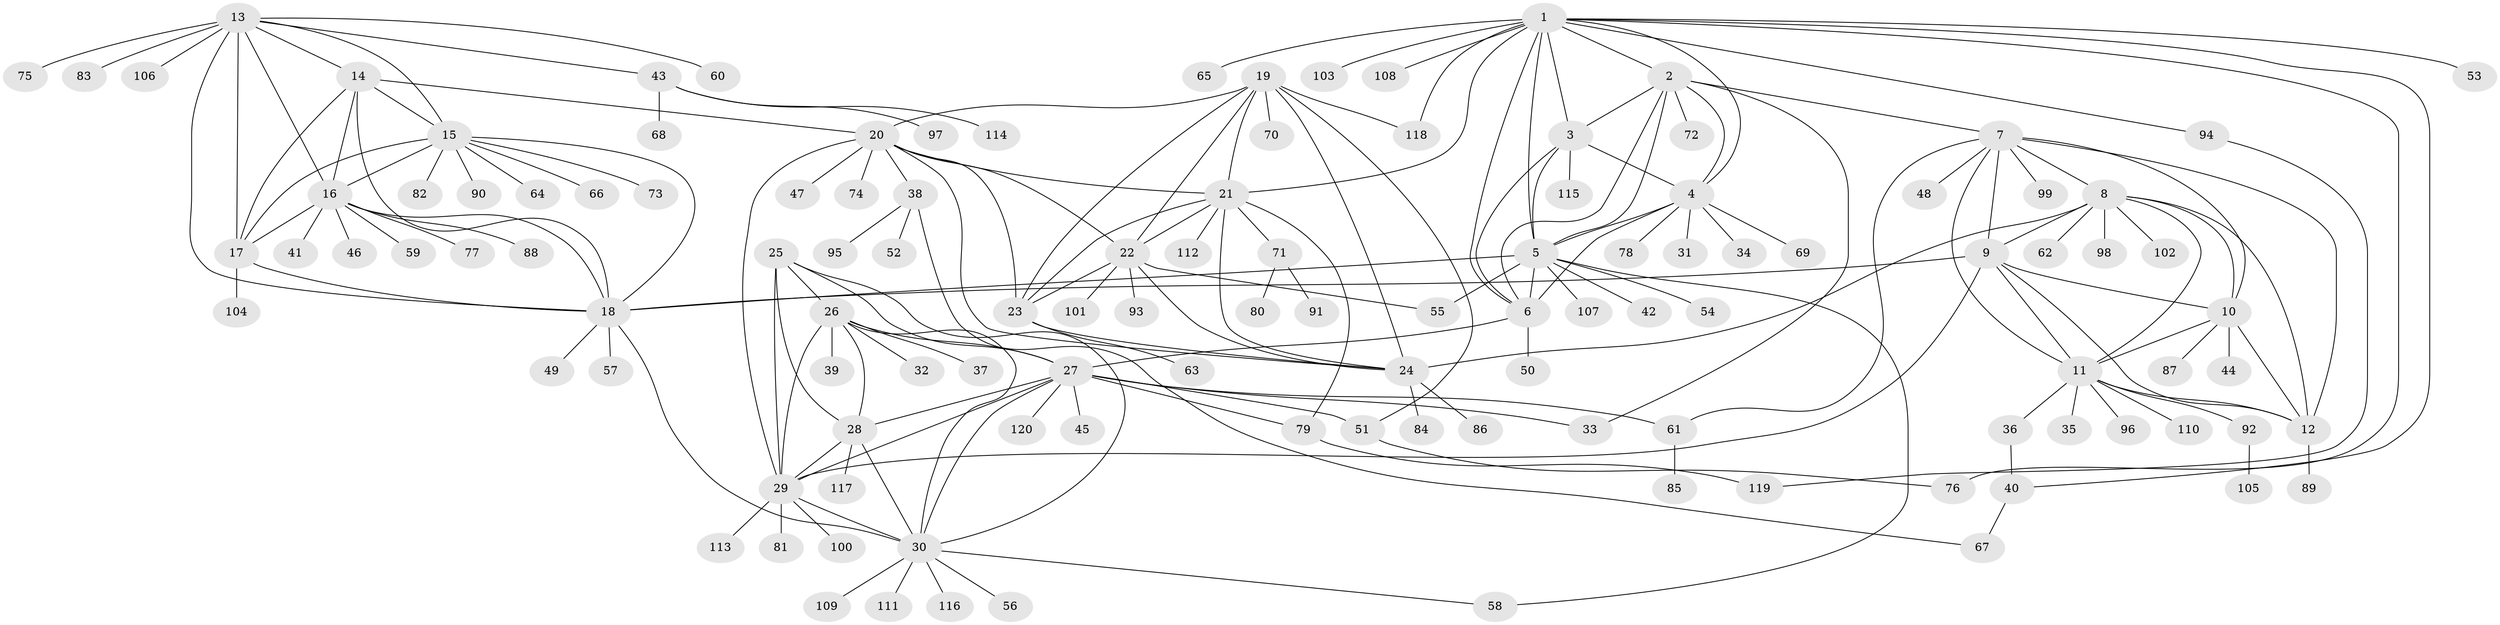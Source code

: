 // Generated by graph-tools (version 1.1) at 2025/37/03/09/25 02:37:24]
// undirected, 120 vertices, 186 edges
graph export_dot {
graph [start="1"]
  node [color=gray90,style=filled];
  1;
  2;
  3;
  4;
  5;
  6;
  7;
  8;
  9;
  10;
  11;
  12;
  13;
  14;
  15;
  16;
  17;
  18;
  19;
  20;
  21;
  22;
  23;
  24;
  25;
  26;
  27;
  28;
  29;
  30;
  31;
  32;
  33;
  34;
  35;
  36;
  37;
  38;
  39;
  40;
  41;
  42;
  43;
  44;
  45;
  46;
  47;
  48;
  49;
  50;
  51;
  52;
  53;
  54;
  55;
  56;
  57;
  58;
  59;
  60;
  61;
  62;
  63;
  64;
  65;
  66;
  67;
  68;
  69;
  70;
  71;
  72;
  73;
  74;
  75;
  76;
  77;
  78;
  79;
  80;
  81;
  82;
  83;
  84;
  85;
  86;
  87;
  88;
  89;
  90;
  91;
  92;
  93;
  94;
  95;
  96;
  97;
  98;
  99;
  100;
  101;
  102;
  103;
  104;
  105;
  106;
  107;
  108;
  109;
  110;
  111;
  112;
  113;
  114;
  115;
  116;
  117;
  118;
  119;
  120;
  1 -- 2;
  1 -- 3;
  1 -- 4;
  1 -- 5;
  1 -- 6;
  1 -- 21;
  1 -- 40;
  1 -- 53;
  1 -- 65;
  1 -- 76;
  1 -- 94;
  1 -- 103;
  1 -- 108;
  1 -- 118;
  2 -- 3;
  2 -- 4;
  2 -- 5;
  2 -- 6;
  2 -- 7;
  2 -- 33;
  2 -- 72;
  3 -- 4;
  3 -- 5;
  3 -- 6;
  3 -- 115;
  4 -- 5;
  4 -- 6;
  4 -- 31;
  4 -- 34;
  4 -- 69;
  4 -- 78;
  5 -- 6;
  5 -- 18;
  5 -- 42;
  5 -- 54;
  5 -- 55;
  5 -- 58;
  5 -- 107;
  6 -- 27;
  6 -- 50;
  7 -- 8;
  7 -- 9;
  7 -- 10;
  7 -- 11;
  7 -- 12;
  7 -- 48;
  7 -- 61;
  7 -- 99;
  8 -- 9;
  8 -- 10;
  8 -- 11;
  8 -- 12;
  8 -- 24;
  8 -- 62;
  8 -- 98;
  8 -- 102;
  9 -- 10;
  9 -- 11;
  9 -- 12;
  9 -- 18;
  9 -- 29;
  10 -- 11;
  10 -- 12;
  10 -- 44;
  10 -- 87;
  11 -- 12;
  11 -- 35;
  11 -- 36;
  11 -- 92;
  11 -- 96;
  11 -- 110;
  12 -- 89;
  13 -- 14;
  13 -- 15;
  13 -- 16;
  13 -- 17;
  13 -- 18;
  13 -- 43;
  13 -- 60;
  13 -- 75;
  13 -- 83;
  13 -- 106;
  14 -- 15;
  14 -- 16;
  14 -- 17;
  14 -- 18;
  14 -- 20;
  15 -- 16;
  15 -- 17;
  15 -- 18;
  15 -- 64;
  15 -- 66;
  15 -- 73;
  15 -- 82;
  15 -- 90;
  16 -- 17;
  16 -- 18;
  16 -- 41;
  16 -- 46;
  16 -- 59;
  16 -- 77;
  16 -- 88;
  17 -- 18;
  17 -- 104;
  18 -- 30;
  18 -- 49;
  18 -- 57;
  19 -- 20;
  19 -- 21;
  19 -- 22;
  19 -- 23;
  19 -- 24;
  19 -- 51;
  19 -- 70;
  19 -- 118;
  20 -- 21;
  20 -- 22;
  20 -- 23;
  20 -- 24;
  20 -- 29;
  20 -- 38;
  20 -- 47;
  20 -- 74;
  21 -- 22;
  21 -- 23;
  21 -- 24;
  21 -- 71;
  21 -- 79;
  21 -- 112;
  22 -- 23;
  22 -- 24;
  22 -- 55;
  22 -- 93;
  22 -- 101;
  23 -- 24;
  23 -- 63;
  24 -- 84;
  24 -- 86;
  25 -- 26;
  25 -- 27;
  25 -- 28;
  25 -- 29;
  25 -- 30;
  26 -- 27;
  26 -- 28;
  26 -- 29;
  26 -- 30;
  26 -- 32;
  26 -- 37;
  26 -- 39;
  27 -- 28;
  27 -- 29;
  27 -- 30;
  27 -- 33;
  27 -- 45;
  27 -- 51;
  27 -- 61;
  27 -- 79;
  27 -- 120;
  28 -- 29;
  28 -- 30;
  28 -- 117;
  29 -- 30;
  29 -- 81;
  29 -- 100;
  29 -- 113;
  30 -- 56;
  30 -- 58;
  30 -- 109;
  30 -- 111;
  30 -- 116;
  36 -- 40;
  38 -- 52;
  38 -- 67;
  38 -- 95;
  40 -- 67;
  43 -- 68;
  43 -- 97;
  43 -- 114;
  51 -- 76;
  61 -- 85;
  71 -- 80;
  71 -- 91;
  79 -- 119;
  92 -- 105;
  94 -- 119;
}
